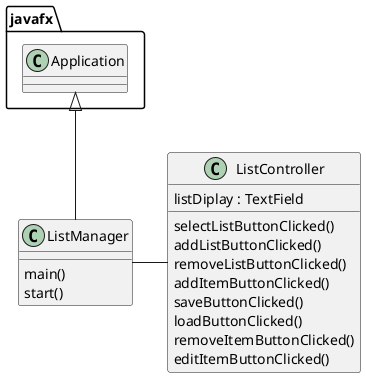 @startuml
'https://plantuml.com/class-diagram

class ListManager {
    main()
    start()
}

class ListController {
    listDiplay : TextField

    selectListButtonClicked()
    addListButtonClicked()
    removeListButtonClicked()
    addItemButtonClicked()
    saveButtonClicked()
    loadButtonClicked()
    removeItemButtonClicked()
    editItemButtonClicked()

}

javafx.Application <|-- ListManager

ListManager - ListController
@enduml